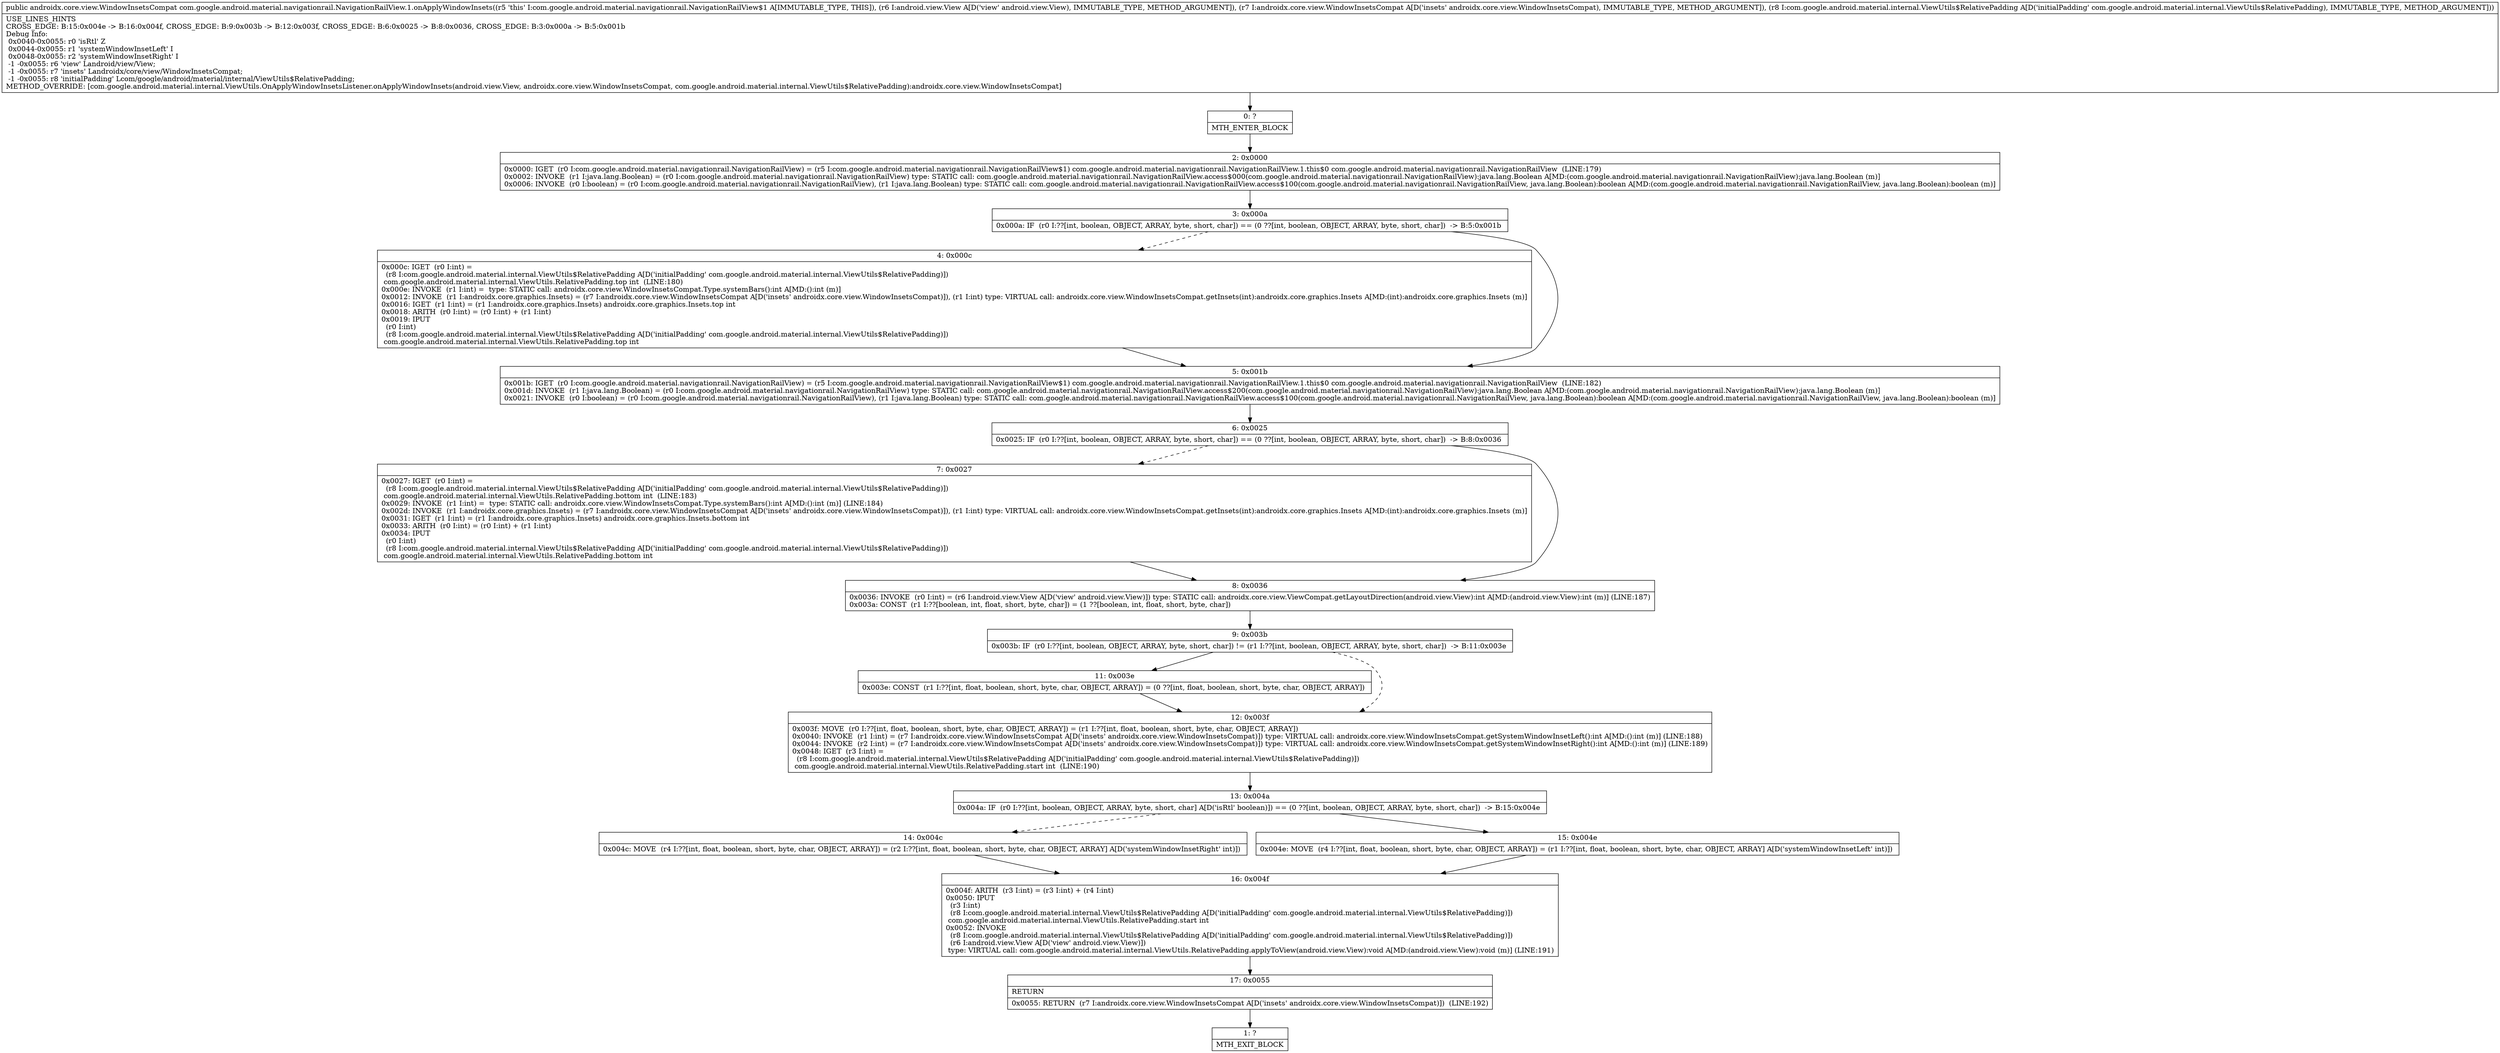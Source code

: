 digraph "CFG forcom.google.android.material.navigationrail.NavigationRailView.1.onApplyWindowInsets(Landroid\/view\/View;Landroidx\/core\/view\/WindowInsetsCompat;Lcom\/google\/android\/material\/internal\/ViewUtils$RelativePadding;)Landroidx\/core\/view\/WindowInsetsCompat;" {
Node_0 [shape=record,label="{0\:\ ?|MTH_ENTER_BLOCK\l}"];
Node_2 [shape=record,label="{2\:\ 0x0000|0x0000: IGET  (r0 I:com.google.android.material.navigationrail.NavigationRailView) = (r5 I:com.google.android.material.navigationrail.NavigationRailView$1) com.google.android.material.navigationrail.NavigationRailView.1.this$0 com.google.android.material.navigationrail.NavigationRailView  (LINE:179)\l0x0002: INVOKE  (r1 I:java.lang.Boolean) = (r0 I:com.google.android.material.navigationrail.NavigationRailView) type: STATIC call: com.google.android.material.navigationrail.NavigationRailView.access$000(com.google.android.material.navigationrail.NavigationRailView):java.lang.Boolean A[MD:(com.google.android.material.navigationrail.NavigationRailView):java.lang.Boolean (m)]\l0x0006: INVOKE  (r0 I:boolean) = (r0 I:com.google.android.material.navigationrail.NavigationRailView), (r1 I:java.lang.Boolean) type: STATIC call: com.google.android.material.navigationrail.NavigationRailView.access$100(com.google.android.material.navigationrail.NavigationRailView, java.lang.Boolean):boolean A[MD:(com.google.android.material.navigationrail.NavigationRailView, java.lang.Boolean):boolean (m)]\l}"];
Node_3 [shape=record,label="{3\:\ 0x000a|0x000a: IF  (r0 I:??[int, boolean, OBJECT, ARRAY, byte, short, char]) == (0 ??[int, boolean, OBJECT, ARRAY, byte, short, char])  \-\> B:5:0x001b \l}"];
Node_4 [shape=record,label="{4\:\ 0x000c|0x000c: IGET  (r0 I:int) = \l  (r8 I:com.google.android.material.internal.ViewUtils$RelativePadding A[D('initialPadding' com.google.android.material.internal.ViewUtils$RelativePadding)])\l com.google.android.material.internal.ViewUtils.RelativePadding.top int  (LINE:180)\l0x000e: INVOKE  (r1 I:int) =  type: STATIC call: androidx.core.view.WindowInsetsCompat.Type.systemBars():int A[MD:():int (m)]\l0x0012: INVOKE  (r1 I:androidx.core.graphics.Insets) = (r7 I:androidx.core.view.WindowInsetsCompat A[D('insets' androidx.core.view.WindowInsetsCompat)]), (r1 I:int) type: VIRTUAL call: androidx.core.view.WindowInsetsCompat.getInsets(int):androidx.core.graphics.Insets A[MD:(int):androidx.core.graphics.Insets (m)]\l0x0016: IGET  (r1 I:int) = (r1 I:androidx.core.graphics.Insets) androidx.core.graphics.Insets.top int \l0x0018: ARITH  (r0 I:int) = (r0 I:int) + (r1 I:int) \l0x0019: IPUT  \l  (r0 I:int)\l  (r8 I:com.google.android.material.internal.ViewUtils$RelativePadding A[D('initialPadding' com.google.android.material.internal.ViewUtils$RelativePadding)])\l com.google.android.material.internal.ViewUtils.RelativePadding.top int \l}"];
Node_5 [shape=record,label="{5\:\ 0x001b|0x001b: IGET  (r0 I:com.google.android.material.navigationrail.NavigationRailView) = (r5 I:com.google.android.material.navigationrail.NavigationRailView$1) com.google.android.material.navigationrail.NavigationRailView.1.this$0 com.google.android.material.navigationrail.NavigationRailView  (LINE:182)\l0x001d: INVOKE  (r1 I:java.lang.Boolean) = (r0 I:com.google.android.material.navigationrail.NavigationRailView) type: STATIC call: com.google.android.material.navigationrail.NavigationRailView.access$200(com.google.android.material.navigationrail.NavigationRailView):java.lang.Boolean A[MD:(com.google.android.material.navigationrail.NavigationRailView):java.lang.Boolean (m)]\l0x0021: INVOKE  (r0 I:boolean) = (r0 I:com.google.android.material.navigationrail.NavigationRailView), (r1 I:java.lang.Boolean) type: STATIC call: com.google.android.material.navigationrail.NavigationRailView.access$100(com.google.android.material.navigationrail.NavigationRailView, java.lang.Boolean):boolean A[MD:(com.google.android.material.navigationrail.NavigationRailView, java.lang.Boolean):boolean (m)]\l}"];
Node_6 [shape=record,label="{6\:\ 0x0025|0x0025: IF  (r0 I:??[int, boolean, OBJECT, ARRAY, byte, short, char]) == (0 ??[int, boolean, OBJECT, ARRAY, byte, short, char])  \-\> B:8:0x0036 \l}"];
Node_7 [shape=record,label="{7\:\ 0x0027|0x0027: IGET  (r0 I:int) = \l  (r8 I:com.google.android.material.internal.ViewUtils$RelativePadding A[D('initialPadding' com.google.android.material.internal.ViewUtils$RelativePadding)])\l com.google.android.material.internal.ViewUtils.RelativePadding.bottom int  (LINE:183)\l0x0029: INVOKE  (r1 I:int) =  type: STATIC call: androidx.core.view.WindowInsetsCompat.Type.systemBars():int A[MD:():int (m)] (LINE:184)\l0x002d: INVOKE  (r1 I:androidx.core.graphics.Insets) = (r7 I:androidx.core.view.WindowInsetsCompat A[D('insets' androidx.core.view.WindowInsetsCompat)]), (r1 I:int) type: VIRTUAL call: androidx.core.view.WindowInsetsCompat.getInsets(int):androidx.core.graphics.Insets A[MD:(int):androidx.core.graphics.Insets (m)]\l0x0031: IGET  (r1 I:int) = (r1 I:androidx.core.graphics.Insets) androidx.core.graphics.Insets.bottom int \l0x0033: ARITH  (r0 I:int) = (r0 I:int) + (r1 I:int) \l0x0034: IPUT  \l  (r0 I:int)\l  (r8 I:com.google.android.material.internal.ViewUtils$RelativePadding A[D('initialPadding' com.google.android.material.internal.ViewUtils$RelativePadding)])\l com.google.android.material.internal.ViewUtils.RelativePadding.bottom int \l}"];
Node_8 [shape=record,label="{8\:\ 0x0036|0x0036: INVOKE  (r0 I:int) = (r6 I:android.view.View A[D('view' android.view.View)]) type: STATIC call: androidx.core.view.ViewCompat.getLayoutDirection(android.view.View):int A[MD:(android.view.View):int (m)] (LINE:187)\l0x003a: CONST  (r1 I:??[boolean, int, float, short, byte, char]) = (1 ??[boolean, int, float, short, byte, char]) \l}"];
Node_9 [shape=record,label="{9\:\ 0x003b|0x003b: IF  (r0 I:??[int, boolean, OBJECT, ARRAY, byte, short, char]) != (r1 I:??[int, boolean, OBJECT, ARRAY, byte, short, char])  \-\> B:11:0x003e \l}"];
Node_11 [shape=record,label="{11\:\ 0x003e|0x003e: CONST  (r1 I:??[int, float, boolean, short, byte, char, OBJECT, ARRAY]) = (0 ??[int, float, boolean, short, byte, char, OBJECT, ARRAY]) \l}"];
Node_12 [shape=record,label="{12\:\ 0x003f|0x003f: MOVE  (r0 I:??[int, float, boolean, short, byte, char, OBJECT, ARRAY]) = (r1 I:??[int, float, boolean, short, byte, char, OBJECT, ARRAY]) \l0x0040: INVOKE  (r1 I:int) = (r7 I:androidx.core.view.WindowInsetsCompat A[D('insets' androidx.core.view.WindowInsetsCompat)]) type: VIRTUAL call: androidx.core.view.WindowInsetsCompat.getSystemWindowInsetLeft():int A[MD:():int (m)] (LINE:188)\l0x0044: INVOKE  (r2 I:int) = (r7 I:androidx.core.view.WindowInsetsCompat A[D('insets' androidx.core.view.WindowInsetsCompat)]) type: VIRTUAL call: androidx.core.view.WindowInsetsCompat.getSystemWindowInsetRight():int A[MD:():int (m)] (LINE:189)\l0x0048: IGET  (r3 I:int) = \l  (r8 I:com.google.android.material.internal.ViewUtils$RelativePadding A[D('initialPadding' com.google.android.material.internal.ViewUtils$RelativePadding)])\l com.google.android.material.internal.ViewUtils.RelativePadding.start int  (LINE:190)\l}"];
Node_13 [shape=record,label="{13\:\ 0x004a|0x004a: IF  (r0 I:??[int, boolean, OBJECT, ARRAY, byte, short, char] A[D('isRtl' boolean)]) == (0 ??[int, boolean, OBJECT, ARRAY, byte, short, char])  \-\> B:15:0x004e \l}"];
Node_14 [shape=record,label="{14\:\ 0x004c|0x004c: MOVE  (r4 I:??[int, float, boolean, short, byte, char, OBJECT, ARRAY]) = (r2 I:??[int, float, boolean, short, byte, char, OBJECT, ARRAY] A[D('systemWindowInsetRight' int)]) \l}"];
Node_16 [shape=record,label="{16\:\ 0x004f|0x004f: ARITH  (r3 I:int) = (r3 I:int) + (r4 I:int) \l0x0050: IPUT  \l  (r3 I:int)\l  (r8 I:com.google.android.material.internal.ViewUtils$RelativePadding A[D('initialPadding' com.google.android.material.internal.ViewUtils$RelativePadding)])\l com.google.android.material.internal.ViewUtils.RelativePadding.start int \l0x0052: INVOKE  \l  (r8 I:com.google.android.material.internal.ViewUtils$RelativePadding A[D('initialPadding' com.google.android.material.internal.ViewUtils$RelativePadding)])\l  (r6 I:android.view.View A[D('view' android.view.View)])\l type: VIRTUAL call: com.google.android.material.internal.ViewUtils.RelativePadding.applyToView(android.view.View):void A[MD:(android.view.View):void (m)] (LINE:191)\l}"];
Node_17 [shape=record,label="{17\:\ 0x0055|RETURN\l|0x0055: RETURN  (r7 I:androidx.core.view.WindowInsetsCompat A[D('insets' androidx.core.view.WindowInsetsCompat)])  (LINE:192)\l}"];
Node_1 [shape=record,label="{1\:\ ?|MTH_EXIT_BLOCK\l}"];
Node_15 [shape=record,label="{15\:\ 0x004e|0x004e: MOVE  (r4 I:??[int, float, boolean, short, byte, char, OBJECT, ARRAY]) = (r1 I:??[int, float, boolean, short, byte, char, OBJECT, ARRAY] A[D('systemWindowInsetLeft' int)]) \l}"];
MethodNode[shape=record,label="{public androidx.core.view.WindowInsetsCompat com.google.android.material.navigationrail.NavigationRailView.1.onApplyWindowInsets((r5 'this' I:com.google.android.material.navigationrail.NavigationRailView$1 A[IMMUTABLE_TYPE, THIS]), (r6 I:android.view.View A[D('view' android.view.View), IMMUTABLE_TYPE, METHOD_ARGUMENT]), (r7 I:androidx.core.view.WindowInsetsCompat A[D('insets' androidx.core.view.WindowInsetsCompat), IMMUTABLE_TYPE, METHOD_ARGUMENT]), (r8 I:com.google.android.material.internal.ViewUtils$RelativePadding A[D('initialPadding' com.google.android.material.internal.ViewUtils$RelativePadding), IMMUTABLE_TYPE, METHOD_ARGUMENT]))  | USE_LINES_HINTS\lCROSS_EDGE: B:15:0x004e \-\> B:16:0x004f, CROSS_EDGE: B:9:0x003b \-\> B:12:0x003f, CROSS_EDGE: B:6:0x0025 \-\> B:8:0x0036, CROSS_EDGE: B:3:0x000a \-\> B:5:0x001b\lDebug Info:\l  0x0040\-0x0055: r0 'isRtl' Z\l  0x0044\-0x0055: r1 'systemWindowInsetLeft' I\l  0x0048\-0x0055: r2 'systemWindowInsetRight' I\l  \-1 \-0x0055: r6 'view' Landroid\/view\/View;\l  \-1 \-0x0055: r7 'insets' Landroidx\/core\/view\/WindowInsetsCompat;\l  \-1 \-0x0055: r8 'initialPadding' Lcom\/google\/android\/material\/internal\/ViewUtils$RelativePadding;\lMETHOD_OVERRIDE: [com.google.android.material.internal.ViewUtils.OnApplyWindowInsetsListener.onApplyWindowInsets(android.view.View, androidx.core.view.WindowInsetsCompat, com.google.android.material.internal.ViewUtils$RelativePadding):androidx.core.view.WindowInsetsCompat]\l}"];
MethodNode -> Node_0;Node_0 -> Node_2;
Node_2 -> Node_3;
Node_3 -> Node_4[style=dashed];
Node_3 -> Node_5;
Node_4 -> Node_5;
Node_5 -> Node_6;
Node_6 -> Node_7[style=dashed];
Node_6 -> Node_8;
Node_7 -> Node_8;
Node_8 -> Node_9;
Node_9 -> Node_11;
Node_9 -> Node_12[style=dashed];
Node_11 -> Node_12;
Node_12 -> Node_13;
Node_13 -> Node_14[style=dashed];
Node_13 -> Node_15;
Node_14 -> Node_16;
Node_16 -> Node_17;
Node_17 -> Node_1;
Node_15 -> Node_16;
}

